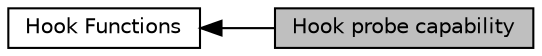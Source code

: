 digraph "Hook probe capability"
{
  edge [fontname="Helvetica",fontsize="10",labelfontname="Helvetica",labelfontsize="10"];
  node [fontname="Helvetica",fontsize="10",shape=box];
  rankdir=LR;
  Node2 [label="Hook Functions",height=0.2,width=0.4,color="black", fillcolor="white", style="filled",URL="$group___a_p_r___util___hook.html",tooltip=" "];
  Node1 [label="Hook probe capability",height=0.2,width=0.4,color="black", fillcolor="grey75", style="filled", fontcolor="black",tooltip=" "];
  Node2->Node1 [shape=plaintext, dir="back", style="solid"];
}
